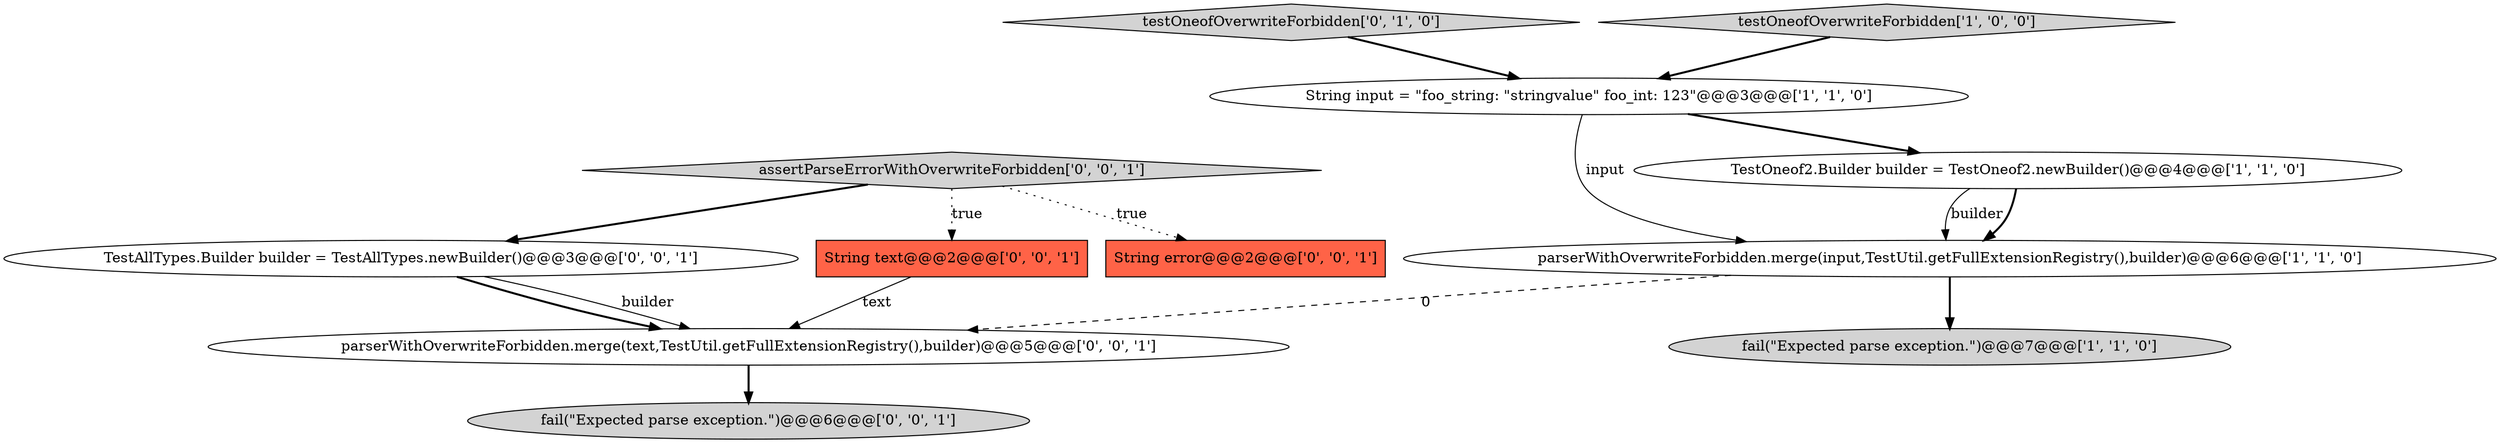 digraph {
3 [style = filled, label = "parserWithOverwriteForbidden.merge(input,TestUtil.getFullExtensionRegistry(),builder)@@@6@@@['1', '1', '0']", fillcolor = white, shape = ellipse image = "AAA0AAABBB1BBB"];
5 [style = filled, label = "testOneofOverwriteForbidden['0', '1', '0']", fillcolor = lightgray, shape = diamond image = "AAA0AAABBB2BBB"];
6 [style = filled, label = "fail(\"Expected parse exception.\")@@@6@@@['0', '0', '1']", fillcolor = lightgray, shape = ellipse image = "AAA0AAABBB3BBB"];
1 [style = filled, label = "String input = \"foo_string: \"stringvalue\" foo_int: 123\"@@@3@@@['1', '1', '0']", fillcolor = white, shape = ellipse image = "AAA0AAABBB1BBB"];
0 [style = filled, label = "TestOneof2.Builder builder = TestOneof2.newBuilder()@@@4@@@['1', '1', '0']", fillcolor = white, shape = ellipse image = "AAA0AAABBB1BBB"];
4 [style = filled, label = "testOneofOverwriteForbidden['1', '0', '0']", fillcolor = lightgray, shape = diamond image = "AAA0AAABBB1BBB"];
8 [style = filled, label = "parserWithOverwriteForbidden.merge(text,TestUtil.getFullExtensionRegistry(),builder)@@@5@@@['0', '0', '1']", fillcolor = white, shape = ellipse image = "AAA0AAABBB3BBB"];
9 [style = filled, label = "assertParseErrorWithOverwriteForbidden['0', '0', '1']", fillcolor = lightgray, shape = diamond image = "AAA0AAABBB3BBB"];
11 [style = filled, label = "TestAllTypes.Builder builder = TestAllTypes.newBuilder()@@@3@@@['0', '0', '1']", fillcolor = white, shape = ellipse image = "AAA0AAABBB3BBB"];
2 [style = filled, label = "fail(\"Expected parse exception.\")@@@7@@@['1', '1', '0']", fillcolor = lightgray, shape = ellipse image = "AAA0AAABBB1BBB"];
7 [style = filled, label = "String text@@@2@@@['0', '0', '1']", fillcolor = tomato, shape = box image = "AAA0AAABBB3BBB"];
10 [style = filled, label = "String error@@@2@@@['0', '0', '1']", fillcolor = tomato, shape = box image = "AAA0AAABBB3BBB"];
7->8 [style = solid, label="text"];
9->10 [style = dotted, label="true"];
1->3 [style = solid, label="input"];
0->3 [style = solid, label="builder"];
3->8 [style = dashed, label="0"];
0->3 [style = bold, label=""];
11->8 [style = bold, label=""];
8->6 [style = bold, label=""];
9->11 [style = bold, label=""];
3->2 [style = bold, label=""];
11->8 [style = solid, label="builder"];
4->1 [style = bold, label=""];
1->0 [style = bold, label=""];
9->7 [style = dotted, label="true"];
5->1 [style = bold, label=""];
}
